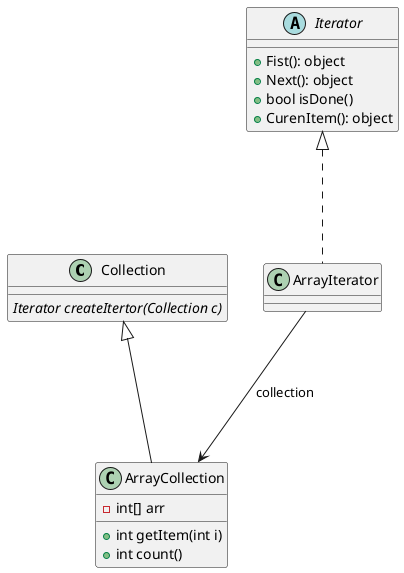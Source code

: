 @startuml
'https://plantuml.com/class-diagram

class Collection {
    {abstract} Iterator createItertor(Collection c)
}

abstract Iterator {
    +Fist(): object
    +Next(): object
    +bool isDone()
    +CurenItem(): object
}

class ArrayCollection {
    -int[] arr
    + int getItem(int i)
    +int count()
}


Collection<|---ArrayCollection
Iterator <|...ArrayIterator
ArrayIterator ---> ArrayCollection:collection


@enduml